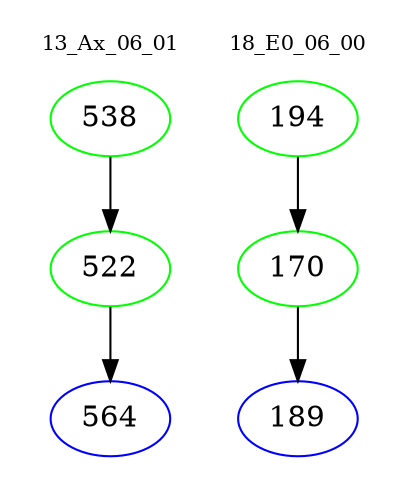 digraph{
subgraph cluster_0 {
color = white
label = "13_Ax_06_01";
fontsize=10;
T0_538 [label="538", color="green"]
T0_538 -> T0_522 [color="black"]
T0_522 [label="522", color="green"]
T0_522 -> T0_564 [color="black"]
T0_564 [label="564", color="blue"]
}
subgraph cluster_1 {
color = white
label = "18_E0_06_00";
fontsize=10;
T1_194 [label="194", color="green"]
T1_194 -> T1_170 [color="black"]
T1_170 [label="170", color="green"]
T1_170 -> T1_189 [color="black"]
T1_189 [label="189", color="blue"]
}
}
